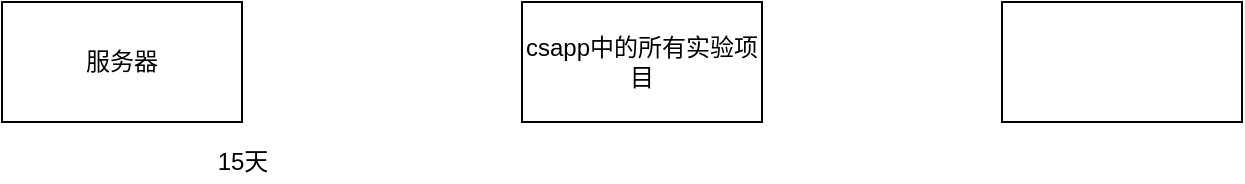 <mxfile>
    <diagram id="FrNXDkuGpA8OpJ49W9qY" name="第 1 页">
        <mxGraphModel dx="1054" dy="613" grid="1" gridSize="10" guides="1" tooltips="1" connect="1" arrows="1" fold="1" page="1" pageScale="1" pageWidth="1200" pageHeight="1920" background="#FFFFFF" math="0" shadow="0">
            <root>
                <mxCell id="0"/>
                <mxCell id="1" parent="0"/>
                <mxCell id="3" value="服务器" style="whiteSpace=wrap;html=1;" parent="1" vertex="1">
                    <mxGeometry x="380" y="280" width="120" height="60" as="geometry"/>
                </mxCell>
                <mxCell id="4" value="csapp中的所有实验项目" style="whiteSpace=wrap;html=1;" parent="1" vertex="1">
                    <mxGeometry x="640" y="280" width="120" height="60" as="geometry"/>
                </mxCell>
                <mxCell id="6" value="15天" style="text;html=1;align=center;verticalAlign=middle;resizable=0;points=[];autosize=1;strokeColor=none;fontColor=#000000;" parent="1" vertex="1">
                    <mxGeometry x="480" y="350" width="40" height="20" as="geometry"/>
                </mxCell>
                <mxCell id="7" value="&lt;font color=&quot;#ffffff&quot;&gt;每天一道leetcode&lt;/font&gt;" style="whiteSpace=wrap;html=1;fontColor=#000000;" parent="1" vertex="1">
                    <mxGeometry x="880" y="280" width="120" height="60" as="geometry"/>
                </mxCell>
            </root>
        </mxGraphModel>
    </diagram>
</mxfile>
